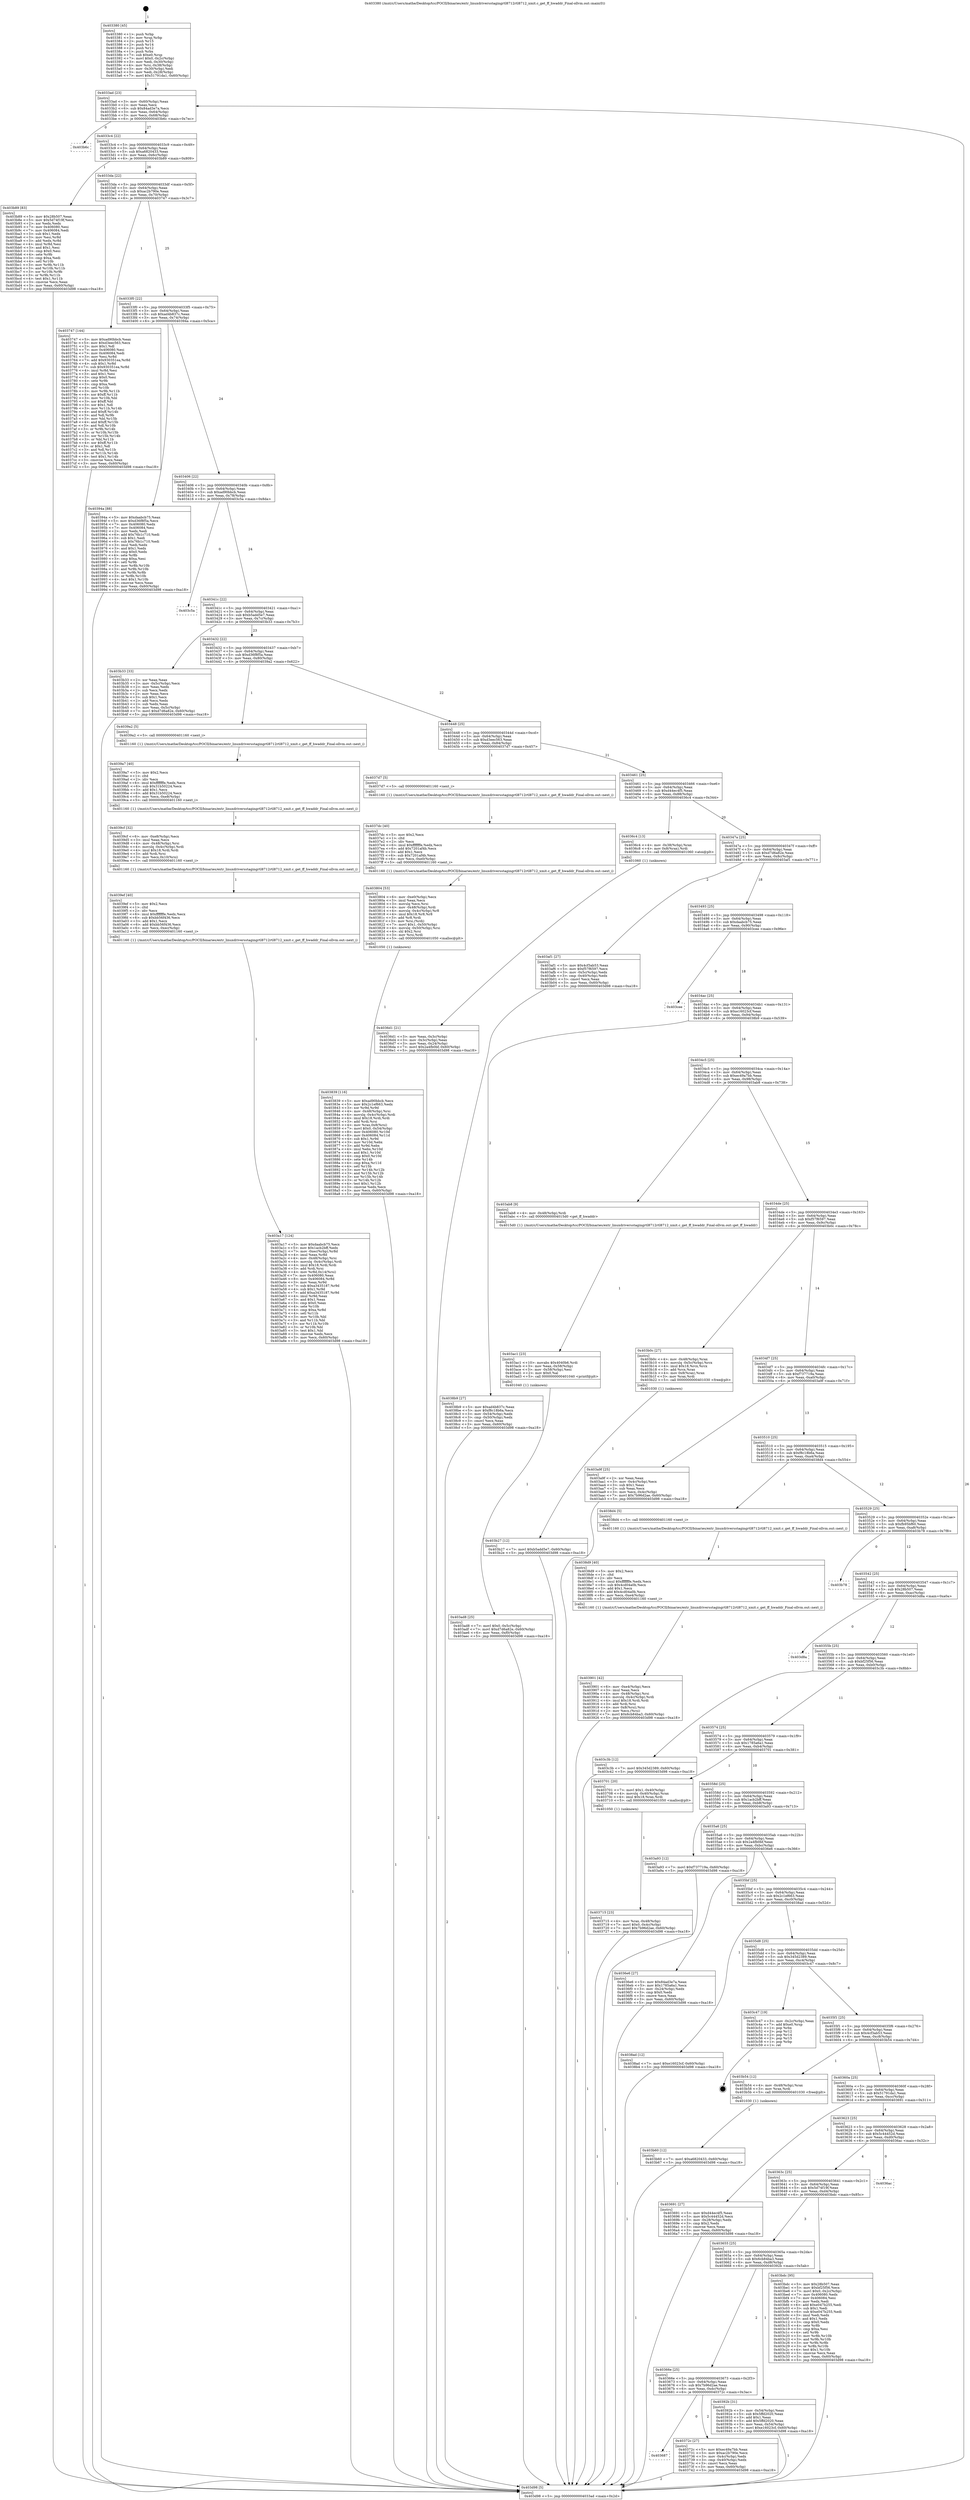 digraph "0x403380" {
  label = "0x403380 (/mnt/c/Users/mathe/Desktop/tcc/POCII/binaries/extr_linuxdriversstagingrtl8712rtl8712_xmit.c_get_ff_hwaddr_Final-ollvm.out::main(0))"
  labelloc = "t"
  node[shape=record]

  Entry [label="",width=0.3,height=0.3,shape=circle,fillcolor=black,style=filled]
  "0x4033ad" [label="{
     0x4033ad [23]\l
     | [instrs]\l
     &nbsp;&nbsp;0x4033ad \<+3\>: mov -0x60(%rbp),%eax\l
     &nbsp;&nbsp;0x4033b0 \<+2\>: mov %eax,%ecx\l
     &nbsp;&nbsp;0x4033b2 \<+6\>: sub $0x84ad3e7a,%ecx\l
     &nbsp;&nbsp;0x4033b8 \<+3\>: mov %eax,-0x64(%rbp)\l
     &nbsp;&nbsp;0x4033bb \<+3\>: mov %ecx,-0x68(%rbp)\l
     &nbsp;&nbsp;0x4033be \<+6\>: je 0000000000403b6c \<main+0x7ec\>\l
  }"]
  "0x403b6c" [label="{
     0x403b6c\l
  }", style=dashed]
  "0x4033c4" [label="{
     0x4033c4 [22]\l
     | [instrs]\l
     &nbsp;&nbsp;0x4033c4 \<+5\>: jmp 00000000004033c9 \<main+0x49\>\l
     &nbsp;&nbsp;0x4033c9 \<+3\>: mov -0x64(%rbp),%eax\l
     &nbsp;&nbsp;0x4033cc \<+5\>: sub $0xa6820433,%eax\l
     &nbsp;&nbsp;0x4033d1 \<+3\>: mov %eax,-0x6c(%rbp)\l
     &nbsp;&nbsp;0x4033d4 \<+6\>: je 0000000000403b89 \<main+0x809\>\l
  }"]
  Exit [label="",width=0.3,height=0.3,shape=circle,fillcolor=black,style=filled,peripheries=2]
  "0x403b89" [label="{
     0x403b89 [83]\l
     | [instrs]\l
     &nbsp;&nbsp;0x403b89 \<+5\>: mov $0x28b507,%eax\l
     &nbsp;&nbsp;0x403b8e \<+5\>: mov $0x5d74f19f,%ecx\l
     &nbsp;&nbsp;0x403b93 \<+2\>: xor %edx,%edx\l
     &nbsp;&nbsp;0x403b95 \<+7\>: mov 0x406080,%esi\l
     &nbsp;&nbsp;0x403b9c \<+7\>: mov 0x406084,%edi\l
     &nbsp;&nbsp;0x403ba3 \<+3\>: sub $0x1,%edx\l
     &nbsp;&nbsp;0x403ba6 \<+3\>: mov %esi,%r8d\l
     &nbsp;&nbsp;0x403ba9 \<+3\>: add %edx,%r8d\l
     &nbsp;&nbsp;0x403bac \<+4\>: imul %r8d,%esi\l
     &nbsp;&nbsp;0x403bb0 \<+3\>: and $0x1,%esi\l
     &nbsp;&nbsp;0x403bb3 \<+3\>: cmp $0x0,%esi\l
     &nbsp;&nbsp;0x403bb6 \<+4\>: sete %r9b\l
     &nbsp;&nbsp;0x403bba \<+3\>: cmp $0xa,%edi\l
     &nbsp;&nbsp;0x403bbd \<+4\>: setl %r10b\l
     &nbsp;&nbsp;0x403bc1 \<+3\>: mov %r9b,%r11b\l
     &nbsp;&nbsp;0x403bc4 \<+3\>: and %r10b,%r11b\l
     &nbsp;&nbsp;0x403bc7 \<+3\>: xor %r10b,%r9b\l
     &nbsp;&nbsp;0x403bca \<+3\>: or %r9b,%r11b\l
     &nbsp;&nbsp;0x403bcd \<+4\>: test $0x1,%r11b\l
     &nbsp;&nbsp;0x403bd1 \<+3\>: cmovne %ecx,%eax\l
     &nbsp;&nbsp;0x403bd4 \<+3\>: mov %eax,-0x60(%rbp)\l
     &nbsp;&nbsp;0x403bd7 \<+5\>: jmp 0000000000403d98 \<main+0xa18\>\l
  }"]
  "0x4033da" [label="{
     0x4033da [22]\l
     | [instrs]\l
     &nbsp;&nbsp;0x4033da \<+5\>: jmp 00000000004033df \<main+0x5f\>\l
     &nbsp;&nbsp;0x4033df \<+3\>: mov -0x64(%rbp),%eax\l
     &nbsp;&nbsp;0x4033e2 \<+5\>: sub $0xac2b790e,%eax\l
     &nbsp;&nbsp;0x4033e7 \<+3\>: mov %eax,-0x70(%rbp)\l
     &nbsp;&nbsp;0x4033ea \<+6\>: je 0000000000403747 \<main+0x3c7\>\l
  }"]
  "0x403b60" [label="{
     0x403b60 [12]\l
     | [instrs]\l
     &nbsp;&nbsp;0x403b60 \<+7\>: movl $0xa6820433,-0x60(%rbp)\l
     &nbsp;&nbsp;0x403b67 \<+5\>: jmp 0000000000403d98 \<main+0xa18\>\l
  }"]
  "0x403747" [label="{
     0x403747 [144]\l
     | [instrs]\l
     &nbsp;&nbsp;0x403747 \<+5\>: mov $0xad90bbcb,%eax\l
     &nbsp;&nbsp;0x40374c \<+5\>: mov $0xd3eec563,%ecx\l
     &nbsp;&nbsp;0x403751 \<+2\>: mov $0x1,%dl\l
     &nbsp;&nbsp;0x403753 \<+7\>: mov 0x406080,%esi\l
     &nbsp;&nbsp;0x40375a \<+7\>: mov 0x406084,%edi\l
     &nbsp;&nbsp;0x403761 \<+3\>: mov %esi,%r8d\l
     &nbsp;&nbsp;0x403764 \<+7\>: add $0x930351ea,%r8d\l
     &nbsp;&nbsp;0x40376b \<+4\>: sub $0x1,%r8d\l
     &nbsp;&nbsp;0x40376f \<+7\>: sub $0x930351ea,%r8d\l
     &nbsp;&nbsp;0x403776 \<+4\>: imul %r8d,%esi\l
     &nbsp;&nbsp;0x40377a \<+3\>: and $0x1,%esi\l
     &nbsp;&nbsp;0x40377d \<+3\>: cmp $0x0,%esi\l
     &nbsp;&nbsp;0x403780 \<+4\>: sete %r9b\l
     &nbsp;&nbsp;0x403784 \<+3\>: cmp $0xa,%edi\l
     &nbsp;&nbsp;0x403787 \<+4\>: setl %r10b\l
     &nbsp;&nbsp;0x40378b \<+3\>: mov %r9b,%r11b\l
     &nbsp;&nbsp;0x40378e \<+4\>: xor $0xff,%r11b\l
     &nbsp;&nbsp;0x403792 \<+3\>: mov %r10b,%bl\l
     &nbsp;&nbsp;0x403795 \<+3\>: xor $0xff,%bl\l
     &nbsp;&nbsp;0x403798 \<+3\>: xor $0x1,%dl\l
     &nbsp;&nbsp;0x40379b \<+3\>: mov %r11b,%r14b\l
     &nbsp;&nbsp;0x40379e \<+4\>: and $0xff,%r14b\l
     &nbsp;&nbsp;0x4037a2 \<+3\>: and %dl,%r9b\l
     &nbsp;&nbsp;0x4037a5 \<+3\>: mov %bl,%r15b\l
     &nbsp;&nbsp;0x4037a8 \<+4\>: and $0xff,%r15b\l
     &nbsp;&nbsp;0x4037ac \<+3\>: and %dl,%r10b\l
     &nbsp;&nbsp;0x4037af \<+3\>: or %r9b,%r14b\l
     &nbsp;&nbsp;0x4037b2 \<+3\>: or %r10b,%r15b\l
     &nbsp;&nbsp;0x4037b5 \<+3\>: xor %r15b,%r14b\l
     &nbsp;&nbsp;0x4037b8 \<+3\>: or %bl,%r11b\l
     &nbsp;&nbsp;0x4037bb \<+4\>: xor $0xff,%r11b\l
     &nbsp;&nbsp;0x4037bf \<+3\>: or $0x1,%dl\l
     &nbsp;&nbsp;0x4037c2 \<+3\>: and %dl,%r11b\l
     &nbsp;&nbsp;0x4037c5 \<+3\>: or %r11b,%r14b\l
     &nbsp;&nbsp;0x4037c8 \<+4\>: test $0x1,%r14b\l
     &nbsp;&nbsp;0x4037cc \<+3\>: cmovne %ecx,%eax\l
     &nbsp;&nbsp;0x4037cf \<+3\>: mov %eax,-0x60(%rbp)\l
     &nbsp;&nbsp;0x4037d2 \<+5\>: jmp 0000000000403d98 \<main+0xa18\>\l
  }"]
  "0x4033f0" [label="{
     0x4033f0 [22]\l
     | [instrs]\l
     &nbsp;&nbsp;0x4033f0 \<+5\>: jmp 00000000004033f5 \<main+0x75\>\l
     &nbsp;&nbsp;0x4033f5 \<+3\>: mov -0x64(%rbp),%eax\l
     &nbsp;&nbsp;0x4033f8 \<+5\>: sub $0xad4b837c,%eax\l
     &nbsp;&nbsp;0x4033fd \<+3\>: mov %eax,-0x74(%rbp)\l
     &nbsp;&nbsp;0x403400 \<+6\>: je 000000000040394a \<main+0x5ca\>\l
  }"]
  "0x403b27" [label="{
     0x403b27 [12]\l
     | [instrs]\l
     &nbsp;&nbsp;0x403b27 \<+7\>: movl $0xb5add5e7,-0x60(%rbp)\l
     &nbsp;&nbsp;0x403b2e \<+5\>: jmp 0000000000403d98 \<main+0xa18\>\l
  }"]
  "0x40394a" [label="{
     0x40394a [88]\l
     | [instrs]\l
     &nbsp;&nbsp;0x40394a \<+5\>: mov $0xdaabcb75,%eax\l
     &nbsp;&nbsp;0x40394f \<+5\>: mov $0xd36f8f5a,%ecx\l
     &nbsp;&nbsp;0x403954 \<+7\>: mov 0x406080,%edx\l
     &nbsp;&nbsp;0x40395b \<+7\>: mov 0x406084,%esi\l
     &nbsp;&nbsp;0x403962 \<+2\>: mov %edx,%edi\l
     &nbsp;&nbsp;0x403964 \<+6\>: add $0x76b1c710,%edi\l
     &nbsp;&nbsp;0x40396a \<+3\>: sub $0x1,%edi\l
     &nbsp;&nbsp;0x40396d \<+6\>: sub $0x76b1c710,%edi\l
     &nbsp;&nbsp;0x403973 \<+3\>: imul %edi,%edx\l
     &nbsp;&nbsp;0x403976 \<+3\>: and $0x1,%edx\l
     &nbsp;&nbsp;0x403979 \<+3\>: cmp $0x0,%edx\l
     &nbsp;&nbsp;0x40397c \<+4\>: sete %r8b\l
     &nbsp;&nbsp;0x403980 \<+3\>: cmp $0xa,%esi\l
     &nbsp;&nbsp;0x403983 \<+4\>: setl %r9b\l
     &nbsp;&nbsp;0x403987 \<+3\>: mov %r8b,%r10b\l
     &nbsp;&nbsp;0x40398a \<+3\>: and %r9b,%r10b\l
     &nbsp;&nbsp;0x40398d \<+3\>: xor %r9b,%r8b\l
     &nbsp;&nbsp;0x403990 \<+3\>: or %r8b,%r10b\l
     &nbsp;&nbsp;0x403993 \<+4\>: test $0x1,%r10b\l
     &nbsp;&nbsp;0x403997 \<+3\>: cmovne %ecx,%eax\l
     &nbsp;&nbsp;0x40399a \<+3\>: mov %eax,-0x60(%rbp)\l
     &nbsp;&nbsp;0x40399d \<+5\>: jmp 0000000000403d98 \<main+0xa18\>\l
  }"]
  "0x403406" [label="{
     0x403406 [22]\l
     | [instrs]\l
     &nbsp;&nbsp;0x403406 \<+5\>: jmp 000000000040340b \<main+0x8b\>\l
     &nbsp;&nbsp;0x40340b \<+3\>: mov -0x64(%rbp),%eax\l
     &nbsp;&nbsp;0x40340e \<+5\>: sub $0xad90bbcb,%eax\l
     &nbsp;&nbsp;0x403413 \<+3\>: mov %eax,-0x78(%rbp)\l
     &nbsp;&nbsp;0x403416 \<+6\>: je 0000000000403c5a \<main+0x8da\>\l
  }"]
  "0x403ad8" [label="{
     0x403ad8 [25]\l
     | [instrs]\l
     &nbsp;&nbsp;0x403ad8 \<+7\>: movl $0x0,-0x5c(%rbp)\l
     &nbsp;&nbsp;0x403adf \<+7\>: movl $0xd7d6a82e,-0x60(%rbp)\l
     &nbsp;&nbsp;0x403ae6 \<+6\>: mov %eax,-0xf0(%rbp)\l
     &nbsp;&nbsp;0x403aec \<+5\>: jmp 0000000000403d98 \<main+0xa18\>\l
  }"]
  "0x403c5a" [label="{
     0x403c5a\l
  }", style=dashed]
  "0x40341c" [label="{
     0x40341c [22]\l
     | [instrs]\l
     &nbsp;&nbsp;0x40341c \<+5\>: jmp 0000000000403421 \<main+0xa1\>\l
     &nbsp;&nbsp;0x403421 \<+3\>: mov -0x64(%rbp),%eax\l
     &nbsp;&nbsp;0x403424 \<+5\>: sub $0xb5add5e7,%eax\l
     &nbsp;&nbsp;0x403429 \<+3\>: mov %eax,-0x7c(%rbp)\l
     &nbsp;&nbsp;0x40342c \<+6\>: je 0000000000403b33 \<main+0x7b3\>\l
  }"]
  "0x403ac1" [label="{
     0x403ac1 [23]\l
     | [instrs]\l
     &nbsp;&nbsp;0x403ac1 \<+10\>: movabs $0x4040b6,%rdi\l
     &nbsp;&nbsp;0x403acb \<+3\>: mov %eax,-0x58(%rbp)\l
     &nbsp;&nbsp;0x403ace \<+3\>: mov -0x58(%rbp),%esi\l
     &nbsp;&nbsp;0x403ad1 \<+2\>: mov $0x0,%al\l
     &nbsp;&nbsp;0x403ad3 \<+5\>: call 0000000000401040 \<printf@plt\>\l
     | [calls]\l
     &nbsp;&nbsp;0x401040 \{1\} (unknown)\l
  }"]
  "0x403b33" [label="{
     0x403b33 [33]\l
     | [instrs]\l
     &nbsp;&nbsp;0x403b33 \<+2\>: xor %eax,%eax\l
     &nbsp;&nbsp;0x403b35 \<+3\>: mov -0x5c(%rbp),%ecx\l
     &nbsp;&nbsp;0x403b38 \<+2\>: mov %eax,%edx\l
     &nbsp;&nbsp;0x403b3a \<+2\>: sub %ecx,%edx\l
     &nbsp;&nbsp;0x403b3c \<+2\>: mov %eax,%ecx\l
     &nbsp;&nbsp;0x403b3e \<+3\>: sub $0x1,%ecx\l
     &nbsp;&nbsp;0x403b41 \<+2\>: add %ecx,%edx\l
     &nbsp;&nbsp;0x403b43 \<+2\>: sub %edx,%eax\l
     &nbsp;&nbsp;0x403b45 \<+3\>: mov %eax,-0x5c(%rbp)\l
     &nbsp;&nbsp;0x403b48 \<+7\>: movl $0xd7d6a82e,-0x60(%rbp)\l
     &nbsp;&nbsp;0x403b4f \<+5\>: jmp 0000000000403d98 \<main+0xa18\>\l
  }"]
  "0x403432" [label="{
     0x403432 [22]\l
     | [instrs]\l
     &nbsp;&nbsp;0x403432 \<+5\>: jmp 0000000000403437 \<main+0xb7\>\l
     &nbsp;&nbsp;0x403437 \<+3\>: mov -0x64(%rbp),%eax\l
     &nbsp;&nbsp;0x40343a \<+5\>: sub $0xd36f8f5a,%eax\l
     &nbsp;&nbsp;0x40343f \<+3\>: mov %eax,-0x80(%rbp)\l
     &nbsp;&nbsp;0x403442 \<+6\>: je 00000000004039a2 \<main+0x622\>\l
  }"]
  "0x403a17" [label="{
     0x403a17 [124]\l
     | [instrs]\l
     &nbsp;&nbsp;0x403a17 \<+5\>: mov $0xdaabcb75,%ecx\l
     &nbsp;&nbsp;0x403a1c \<+5\>: mov $0x1acb2bff,%edx\l
     &nbsp;&nbsp;0x403a21 \<+7\>: mov -0xec(%rbp),%r8d\l
     &nbsp;&nbsp;0x403a28 \<+4\>: imul %eax,%r8d\l
     &nbsp;&nbsp;0x403a2c \<+4\>: mov -0x48(%rbp),%rsi\l
     &nbsp;&nbsp;0x403a30 \<+4\>: movslq -0x4c(%rbp),%rdi\l
     &nbsp;&nbsp;0x403a34 \<+4\>: imul $0x18,%rdi,%rdi\l
     &nbsp;&nbsp;0x403a38 \<+3\>: add %rdi,%rsi\l
     &nbsp;&nbsp;0x403a3b \<+4\>: mov %r8d,0x14(%rsi)\l
     &nbsp;&nbsp;0x403a3f \<+7\>: mov 0x406080,%eax\l
     &nbsp;&nbsp;0x403a46 \<+8\>: mov 0x406084,%r8d\l
     &nbsp;&nbsp;0x403a4e \<+3\>: mov %eax,%r9d\l
     &nbsp;&nbsp;0x403a51 \<+7\>: sub $0xa3435187,%r9d\l
     &nbsp;&nbsp;0x403a58 \<+4\>: sub $0x1,%r9d\l
     &nbsp;&nbsp;0x403a5c \<+7\>: add $0xa3435187,%r9d\l
     &nbsp;&nbsp;0x403a63 \<+4\>: imul %r9d,%eax\l
     &nbsp;&nbsp;0x403a67 \<+3\>: and $0x1,%eax\l
     &nbsp;&nbsp;0x403a6a \<+3\>: cmp $0x0,%eax\l
     &nbsp;&nbsp;0x403a6d \<+4\>: sete %r10b\l
     &nbsp;&nbsp;0x403a71 \<+4\>: cmp $0xa,%r8d\l
     &nbsp;&nbsp;0x403a75 \<+4\>: setl %r11b\l
     &nbsp;&nbsp;0x403a79 \<+3\>: mov %r10b,%bl\l
     &nbsp;&nbsp;0x403a7c \<+3\>: and %r11b,%bl\l
     &nbsp;&nbsp;0x403a7f \<+3\>: xor %r11b,%r10b\l
     &nbsp;&nbsp;0x403a82 \<+3\>: or %r10b,%bl\l
     &nbsp;&nbsp;0x403a85 \<+3\>: test $0x1,%bl\l
     &nbsp;&nbsp;0x403a88 \<+3\>: cmovne %edx,%ecx\l
     &nbsp;&nbsp;0x403a8b \<+3\>: mov %ecx,-0x60(%rbp)\l
     &nbsp;&nbsp;0x403a8e \<+5\>: jmp 0000000000403d98 \<main+0xa18\>\l
  }"]
  "0x4039a2" [label="{
     0x4039a2 [5]\l
     | [instrs]\l
     &nbsp;&nbsp;0x4039a2 \<+5\>: call 0000000000401160 \<next_i\>\l
     | [calls]\l
     &nbsp;&nbsp;0x401160 \{1\} (/mnt/c/Users/mathe/Desktop/tcc/POCII/binaries/extr_linuxdriversstagingrtl8712rtl8712_xmit.c_get_ff_hwaddr_Final-ollvm.out::next_i)\l
  }"]
  "0x403448" [label="{
     0x403448 [25]\l
     | [instrs]\l
     &nbsp;&nbsp;0x403448 \<+5\>: jmp 000000000040344d \<main+0xcd\>\l
     &nbsp;&nbsp;0x40344d \<+3\>: mov -0x64(%rbp),%eax\l
     &nbsp;&nbsp;0x403450 \<+5\>: sub $0xd3eec563,%eax\l
     &nbsp;&nbsp;0x403455 \<+6\>: mov %eax,-0x84(%rbp)\l
     &nbsp;&nbsp;0x40345b \<+6\>: je 00000000004037d7 \<main+0x457\>\l
  }"]
  "0x4039ef" [label="{
     0x4039ef [40]\l
     | [instrs]\l
     &nbsp;&nbsp;0x4039ef \<+5\>: mov $0x2,%ecx\l
     &nbsp;&nbsp;0x4039f4 \<+1\>: cltd\l
     &nbsp;&nbsp;0x4039f5 \<+2\>: idiv %ecx\l
     &nbsp;&nbsp;0x4039f7 \<+6\>: imul $0xfffffffe,%edx,%ecx\l
     &nbsp;&nbsp;0x4039fd \<+6\>: sub $0xbb56f436,%ecx\l
     &nbsp;&nbsp;0x403a03 \<+3\>: add $0x1,%ecx\l
     &nbsp;&nbsp;0x403a06 \<+6\>: add $0xbb56f436,%ecx\l
     &nbsp;&nbsp;0x403a0c \<+6\>: mov %ecx,-0xec(%rbp)\l
     &nbsp;&nbsp;0x403a12 \<+5\>: call 0000000000401160 \<next_i\>\l
     | [calls]\l
     &nbsp;&nbsp;0x401160 \{1\} (/mnt/c/Users/mathe/Desktop/tcc/POCII/binaries/extr_linuxdriversstagingrtl8712rtl8712_xmit.c_get_ff_hwaddr_Final-ollvm.out::next_i)\l
  }"]
  "0x4037d7" [label="{
     0x4037d7 [5]\l
     | [instrs]\l
     &nbsp;&nbsp;0x4037d7 \<+5\>: call 0000000000401160 \<next_i\>\l
     | [calls]\l
     &nbsp;&nbsp;0x401160 \{1\} (/mnt/c/Users/mathe/Desktop/tcc/POCII/binaries/extr_linuxdriversstagingrtl8712rtl8712_xmit.c_get_ff_hwaddr_Final-ollvm.out::next_i)\l
  }"]
  "0x403461" [label="{
     0x403461 [25]\l
     | [instrs]\l
     &nbsp;&nbsp;0x403461 \<+5\>: jmp 0000000000403466 \<main+0xe6\>\l
     &nbsp;&nbsp;0x403466 \<+3\>: mov -0x64(%rbp),%eax\l
     &nbsp;&nbsp;0x403469 \<+5\>: sub $0xd44ec4f5,%eax\l
     &nbsp;&nbsp;0x40346e \<+6\>: mov %eax,-0x88(%rbp)\l
     &nbsp;&nbsp;0x403474 \<+6\>: je 00000000004036c4 \<main+0x344\>\l
  }"]
  "0x4039cf" [label="{
     0x4039cf [32]\l
     | [instrs]\l
     &nbsp;&nbsp;0x4039cf \<+6\>: mov -0xe8(%rbp),%ecx\l
     &nbsp;&nbsp;0x4039d5 \<+3\>: imul %eax,%ecx\l
     &nbsp;&nbsp;0x4039d8 \<+4\>: mov -0x48(%rbp),%rsi\l
     &nbsp;&nbsp;0x4039dc \<+4\>: movslq -0x4c(%rbp),%rdi\l
     &nbsp;&nbsp;0x4039e0 \<+4\>: imul $0x18,%rdi,%rdi\l
     &nbsp;&nbsp;0x4039e4 \<+3\>: add %rdi,%rsi\l
     &nbsp;&nbsp;0x4039e7 \<+3\>: mov %ecx,0x10(%rsi)\l
     &nbsp;&nbsp;0x4039ea \<+5\>: call 0000000000401160 \<next_i\>\l
     | [calls]\l
     &nbsp;&nbsp;0x401160 \{1\} (/mnt/c/Users/mathe/Desktop/tcc/POCII/binaries/extr_linuxdriversstagingrtl8712rtl8712_xmit.c_get_ff_hwaddr_Final-ollvm.out::next_i)\l
  }"]
  "0x4036c4" [label="{
     0x4036c4 [13]\l
     | [instrs]\l
     &nbsp;&nbsp;0x4036c4 \<+4\>: mov -0x38(%rbp),%rax\l
     &nbsp;&nbsp;0x4036c8 \<+4\>: mov 0x8(%rax),%rdi\l
     &nbsp;&nbsp;0x4036cc \<+5\>: call 0000000000401060 \<atoi@plt\>\l
     | [calls]\l
     &nbsp;&nbsp;0x401060 \{1\} (unknown)\l
  }"]
  "0x40347a" [label="{
     0x40347a [25]\l
     | [instrs]\l
     &nbsp;&nbsp;0x40347a \<+5\>: jmp 000000000040347f \<main+0xff\>\l
     &nbsp;&nbsp;0x40347f \<+3\>: mov -0x64(%rbp),%eax\l
     &nbsp;&nbsp;0x403482 \<+5\>: sub $0xd7d6a82e,%eax\l
     &nbsp;&nbsp;0x403487 \<+6\>: mov %eax,-0x8c(%rbp)\l
     &nbsp;&nbsp;0x40348d \<+6\>: je 0000000000403af1 \<main+0x771\>\l
  }"]
  "0x4039a7" [label="{
     0x4039a7 [40]\l
     | [instrs]\l
     &nbsp;&nbsp;0x4039a7 \<+5\>: mov $0x2,%ecx\l
     &nbsp;&nbsp;0x4039ac \<+1\>: cltd\l
     &nbsp;&nbsp;0x4039ad \<+2\>: idiv %ecx\l
     &nbsp;&nbsp;0x4039af \<+6\>: imul $0xfffffffe,%edx,%ecx\l
     &nbsp;&nbsp;0x4039b5 \<+6\>: sub $0x31b50224,%ecx\l
     &nbsp;&nbsp;0x4039bb \<+3\>: add $0x1,%ecx\l
     &nbsp;&nbsp;0x4039be \<+6\>: add $0x31b50224,%ecx\l
     &nbsp;&nbsp;0x4039c4 \<+6\>: mov %ecx,-0xe8(%rbp)\l
     &nbsp;&nbsp;0x4039ca \<+5\>: call 0000000000401160 \<next_i\>\l
     | [calls]\l
     &nbsp;&nbsp;0x401160 \{1\} (/mnt/c/Users/mathe/Desktop/tcc/POCII/binaries/extr_linuxdriversstagingrtl8712rtl8712_xmit.c_get_ff_hwaddr_Final-ollvm.out::next_i)\l
  }"]
  "0x403af1" [label="{
     0x403af1 [27]\l
     | [instrs]\l
     &nbsp;&nbsp;0x403af1 \<+5\>: mov $0x4cf3ab53,%eax\l
     &nbsp;&nbsp;0x403af6 \<+5\>: mov $0xf57f6597,%ecx\l
     &nbsp;&nbsp;0x403afb \<+3\>: mov -0x5c(%rbp),%edx\l
     &nbsp;&nbsp;0x403afe \<+3\>: cmp -0x40(%rbp),%edx\l
     &nbsp;&nbsp;0x403b01 \<+3\>: cmovl %ecx,%eax\l
     &nbsp;&nbsp;0x403b04 \<+3\>: mov %eax,-0x60(%rbp)\l
     &nbsp;&nbsp;0x403b07 \<+5\>: jmp 0000000000403d98 \<main+0xa18\>\l
  }"]
  "0x403493" [label="{
     0x403493 [25]\l
     | [instrs]\l
     &nbsp;&nbsp;0x403493 \<+5\>: jmp 0000000000403498 \<main+0x118\>\l
     &nbsp;&nbsp;0x403498 \<+3\>: mov -0x64(%rbp),%eax\l
     &nbsp;&nbsp;0x40349b \<+5\>: sub $0xdaabcb75,%eax\l
     &nbsp;&nbsp;0x4034a0 \<+6\>: mov %eax,-0x90(%rbp)\l
     &nbsp;&nbsp;0x4034a6 \<+6\>: je 0000000000403cee \<main+0x96e\>\l
  }"]
  "0x403901" [label="{
     0x403901 [42]\l
     | [instrs]\l
     &nbsp;&nbsp;0x403901 \<+6\>: mov -0xe4(%rbp),%ecx\l
     &nbsp;&nbsp;0x403907 \<+3\>: imul %eax,%ecx\l
     &nbsp;&nbsp;0x40390a \<+4\>: mov -0x48(%rbp),%rsi\l
     &nbsp;&nbsp;0x40390e \<+4\>: movslq -0x4c(%rbp),%rdi\l
     &nbsp;&nbsp;0x403912 \<+4\>: imul $0x18,%rdi,%rdi\l
     &nbsp;&nbsp;0x403916 \<+3\>: add %rdi,%rsi\l
     &nbsp;&nbsp;0x403919 \<+4\>: mov 0x8(%rsi),%rsi\l
     &nbsp;&nbsp;0x40391d \<+2\>: mov %ecx,(%rsi)\l
     &nbsp;&nbsp;0x40391f \<+7\>: movl $0x6cb84ba3,-0x60(%rbp)\l
     &nbsp;&nbsp;0x403926 \<+5\>: jmp 0000000000403d98 \<main+0xa18\>\l
  }"]
  "0x403cee" [label="{
     0x403cee\l
  }", style=dashed]
  "0x4034ac" [label="{
     0x4034ac [25]\l
     | [instrs]\l
     &nbsp;&nbsp;0x4034ac \<+5\>: jmp 00000000004034b1 \<main+0x131\>\l
     &nbsp;&nbsp;0x4034b1 \<+3\>: mov -0x64(%rbp),%eax\l
     &nbsp;&nbsp;0x4034b4 \<+5\>: sub $0xe16023cf,%eax\l
     &nbsp;&nbsp;0x4034b9 \<+6\>: mov %eax,-0x94(%rbp)\l
     &nbsp;&nbsp;0x4034bf \<+6\>: je 00000000004038b9 \<main+0x539\>\l
  }"]
  "0x4038d9" [label="{
     0x4038d9 [40]\l
     | [instrs]\l
     &nbsp;&nbsp;0x4038d9 \<+5\>: mov $0x2,%ecx\l
     &nbsp;&nbsp;0x4038de \<+1\>: cltd\l
     &nbsp;&nbsp;0x4038df \<+2\>: idiv %ecx\l
     &nbsp;&nbsp;0x4038e1 \<+6\>: imul $0xfffffffe,%edx,%ecx\l
     &nbsp;&nbsp;0x4038e7 \<+6\>: sub $0x4cd04a0b,%ecx\l
     &nbsp;&nbsp;0x4038ed \<+3\>: add $0x1,%ecx\l
     &nbsp;&nbsp;0x4038f0 \<+6\>: add $0x4cd04a0b,%ecx\l
     &nbsp;&nbsp;0x4038f6 \<+6\>: mov %ecx,-0xe4(%rbp)\l
     &nbsp;&nbsp;0x4038fc \<+5\>: call 0000000000401160 \<next_i\>\l
     | [calls]\l
     &nbsp;&nbsp;0x401160 \{1\} (/mnt/c/Users/mathe/Desktop/tcc/POCII/binaries/extr_linuxdriversstagingrtl8712rtl8712_xmit.c_get_ff_hwaddr_Final-ollvm.out::next_i)\l
  }"]
  "0x4038b9" [label="{
     0x4038b9 [27]\l
     | [instrs]\l
     &nbsp;&nbsp;0x4038b9 \<+5\>: mov $0xad4b837c,%eax\l
     &nbsp;&nbsp;0x4038be \<+5\>: mov $0xf8c18b6a,%ecx\l
     &nbsp;&nbsp;0x4038c3 \<+3\>: mov -0x54(%rbp),%edx\l
     &nbsp;&nbsp;0x4038c6 \<+3\>: cmp -0x50(%rbp),%edx\l
     &nbsp;&nbsp;0x4038c9 \<+3\>: cmovl %ecx,%eax\l
     &nbsp;&nbsp;0x4038cc \<+3\>: mov %eax,-0x60(%rbp)\l
     &nbsp;&nbsp;0x4038cf \<+5\>: jmp 0000000000403d98 \<main+0xa18\>\l
  }"]
  "0x4034c5" [label="{
     0x4034c5 [25]\l
     | [instrs]\l
     &nbsp;&nbsp;0x4034c5 \<+5\>: jmp 00000000004034ca \<main+0x14a\>\l
     &nbsp;&nbsp;0x4034ca \<+3\>: mov -0x64(%rbp),%eax\l
     &nbsp;&nbsp;0x4034cd \<+5\>: sub $0xec49a7bb,%eax\l
     &nbsp;&nbsp;0x4034d2 \<+6\>: mov %eax,-0x98(%rbp)\l
     &nbsp;&nbsp;0x4034d8 \<+6\>: je 0000000000403ab8 \<main+0x738\>\l
  }"]
  "0x403839" [label="{
     0x403839 [116]\l
     | [instrs]\l
     &nbsp;&nbsp;0x403839 \<+5\>: mov $0xad90bbcb,%ecx\l
     &nbsp;&nbsp;0x40383e \<+5\>: mov $0x2c1ef663,%edx\l
     &nbsp;&nbsp;0x403843 \<+3\>: xor %r9d,%r9d\l
     &nbsp;&nbsp;0x403846 \<+4\>: mov -0x48(%rbp),%rsi\l
     &nbsp;&nbsp;0x40384a \<+4\>: movslq -0x4c(%rbp),%rdi\l
     &nbsp;&nbsp;0x40384e \<+4\>: imul $0x18,%rdi,%rdi\l
     &nbsp;&nbsp;0x403852 \<+3\>: add %rdi,%rsi\l
     &nbsp;&nbsp;0x403855 \<+4\>: mov %rax,0x8(%rsi)\l
     &nbsp;&nbsp;0x403859 \<+7\>: movl $0x0,-0x54(%rbp)\l
     &nbsp;&nbsp;0x403860 \<+8\>: mov 0x406080,%r10d\l
     &nbsp;&nbsp;0x403868 \<+8\>: mov 0x406084,%r11d\l
     &nbsp;&nbsp;0x403870 \<+4\>: sub $0x1,%r9d\l
     &nbsp;&nbsp;0x403874 \<+3\>: mov %r10d,%ebx\l
     &nbsp;&nbsp;0x403877 \<+3\>: add %r9d,%ebx\l
     &nbsp;&nbsp;0x40387a \<+4\>: imul %ebx,%r10d\l
     &nbsp;&nbsp;0x40387e \<+4\>: and $0x1,%r10d\l
     &nbsp;&nbsp;0x403882 \<+4\>: cmp $0x0,%r10d\l
     &nbsp;&nbsp;0x403886 \<+4\>: sete %r14b\l
     &nbsp;&nbsp;0x40388a \<+4\>: cmp $0xa,%r11d\l
     &nbsp;&nbsp;0x40388e \<+4\>: setl %r15b\l
     &nbsp;&nbsp;0x403892 \<+3\>: mov %r14b,%r12b\l
     &nbsp;&nbsp;0x403895 \<+3\>: and %r15b,%r12b\l
     &nbsp;&nbsp;0x403898 \<+3\>: xor %r15b,%r14b\l
     &nbsp;&nbsp;0x40389b \<+3\>: or %r14b,%r12b\l
     &nbsp;&nbsp;0x40389e \<+4\>: test $0x1,%r12b\l
     &nbsp;&nbsp;0x4038a2 \<+3\>: cmovne %edx,%ecx\l
     &nbsp;&nbsp;0x4038a5 \<+3\>: mov %ecx,-0x60(%rbp)\l
     &nbsp;&nbsp;0x4038a8 \<+5\>: jmp 0000000000403d98 \<main+0xa18\>\l
  }"]
  "0x403ab8" [label="{
     0x403ab8 [9]\l
     | [instrs]\l
     &nbsp;&nbsp;0x403ab8 \<+4\>: mov -0x48(%rbp),%rdi\l
     &nbsp;&nbsp;0x403abc \<+5\>: call 00000000004015d0 \<get_ff_hwaddr\>\l
     | [calls]\l
     &nbsp;&nbsp;0x4015d0 \{1\} (/mnt/c/Users/mathe/Desktop/tcc/POCII/binaries/extr_linuxdriversstagingrtl8712rtl8712_xmit.c_get_ff_hwaddr_Final-ollvm.out::get_ff_hwaddr)\l
  }"]
  "0x4034de" [label="{
     0x4034de [25]\l
     | [instrs]\l
     &nbsp;&nbsp;0x4034de \<+5\>: jmp 00000000004034e3 \<main+0x163\>\l
     &nbsp;&nbsp;0x4034e3 \<+3\>: mov -0x64(%rbp),%eax\l
     &nbsp;&nbsp;0x4034e6 \<+5\>: sub $0xf57f6597,%eax\l
     &nbsp;&nbsp;0x4034eb \<+6\>: mov %eax,-0x9c(%rbp)\l
     &nbsp;&nbsp;0x4034f1 \<+6\>: je 0000000000403b0c \<main+0x78c\>\l
  }"]
  "0x403804" [label="{
     0x403804 [53]\l
     | [instrs]\l
     &nbsp;&nbsp;0x403804 \<+6\>: mov -0xe0(%rbp),%ecx\l
     &nbsp;&nbsp;0x40380a \<+3\>: imul %eax,%ecx\l
     &nbsp;&nbsp;0x40380d \<+3\>: movslq %ecx,%rsi\l
     &nbsp;&nbsp;0x403810 \<+4\>: mov -0x48(%rbp),%rdi\l
     &nbsp;&nbsp;0x403814 \<+4\>: movslq -0x4c(%rbp),%r8\l
     &nbsp;&nbsp;0x403818 \<+4\>: imul $0x18,%r8,%r8\l
     &nbsp;&nbsp;0x40381c \<+3\>: add %r8,%rdi\l
     &nbsp;&nbsp;0x40381f \<+3\>: mov %rsi,(%rdi)\l
     &nbsp;&nbsp;0x403822 \<+7\>: movl $0x1,-0x50(%rbp)\l
     &nbsp;&nbsp;0x403829 \<+4\>: movslq -0x50(%rbp),%rsi\l
     &nbsp;&nbsp;0x40382d \<+4\>: shl $0x2,%rsi\l
     &nbsp;&nbsp;0x403831 \<+3\>: mov %rsi,%rdi\l
     &nbsp;&nbsp;0x403834 \<+5\>: call 0000000000401050 \<malloc@plt\>\l
     | [calls]\l
     &nbsp;&nbsp;0x401050 \{1\} (unknown)\l
  }"]
  "0x403b0c" [label="{
     0x403b0c [27]\l
     | [instrs]\l
     &nbsp;&nbsp;0x403b0c \<+4\>: mov -0x48(%rbp),%rax\l
     &nbsp;&nbsp;0x403b10 \<+4\>: movslq -0x5c(%rbp),%rcx\l
     &nbsp;&nbsp;0x403b14 \<+4\>: imul $0x18,%rcx,%rcx\l
     &nbsp;&nbsp;0x403b18 \<+3\>: add %rcx,%rax\l
     &nbsp;&nbsp;0x403b1b \<+4\>: mov 0x8(%rax),%rax\l
     &nbsp;&nbsp;0x403b1f \<+3\>: mov %rax,%rdi\l
     &nbsp;&nbsp;0x403b22 \<+5\>: call 0000000000401030 \<free@plt\>\l
     | [calls]\l
     &nbsp;&nbsp;0x401030 \{1\} (unknown)\l
  }"]
  "0x4034f7" [label="{
     0x4034f7 [25]\l
     | [instrs]\l
     &nbsp;&nbsp;0x4034f7 \<+5\>: jmp 00000000004034fc \<main+0x17c\>\l
     &nbsp;&nbsp;0x4034fc \<+3\>: mov -0x64(%rbp),%eax\l
     &nbsp;&nbsp;0x4034ff \<+5\>: sub $0xf737719a,%eax\l
     &nbsp;&nbsp;0x403504 \<+6\>: mov %eax,-0xa0(%rbp)\l
     &nbsp;&nbsp;0x40350a \<+6\>: je 0000000000403a9f \<main+0x71f\>\l
  }"]
  "0x4037dc" [label="{
     0x4037dc [40]\l
     | [instrs]\l
     &nbsp;&nbsp;0x4037dc \<+5\>: mov $0x2,%ecx\l
     &nbsp;&nbsp;0x4037e1 \<+1\>: cltd\l
     &nbsp;&nbsp;0x4037e2 \<+2\>: idiv %ecx\l
     &nbsp;&nbsp;0x4037e4 \<+6\>: imul $0xfffffffe,%edx,%ecx\l
     &nbsp;&nbsp;0x4037ea \<+6\>: add $0x7201af4b,%ecx\l
     &nbsp;&nbsp;0x4037f0 \<+3\>: add $0x1,%ecx\l
     &nbsp;&nbsp;0x4037f3 \<+6\>: sub $0x7201af4b,%ecx\l
     &nbsp;&nbsp;0x4037f9 \<+6\>: mov %ecx,-0xe0(%rbp)\l
     &nbsp;&nbsp;0x4037ff \<+5\>: call 0000000000401160 \<next_i\>\l
     | [calls]\l
     &nbsp;&nbsp;0x401160 \{1\} (/mnt/c/Users/mathe/Desktop/tcc/POCII/binaries/extr_linuxdriversstagingrtl8712rtl8712_xmit.c_get_ff_hwaddr_Final-ollvm.out::next_i)\l
  }"]
  "0x403a9f" [label="{
     0x403a9f [25]\l
     | [instrs]\l
     &nbsp;&nbsp;0x403a9f \<+2\>: xor %eax,%eax\l
     &nbsp;&nbsp;0x403aa1 \<+3\>: mov -0x4c(%rbp),%ecx\l
     &nbsp;&nbsp;0x403aa4 \<+3\>: sub $0x1,%eax\l
     &nbsp;&nbsp;0x403aa7 \<+2\>: sub %eax,%ecx\l
     &nbsp;&nbsp;0x403aa9 \<+3\>: mov %ecx,-0x4c(%rbp)\l
     &nbsp;&nbsp;0x403aac \<+7\>: movl $0x7b96d2ae,-0x60(%rbp)\l
     &nbsp;&nbsp;0x403ab3 \<+5\>: jmp 0000000000403d98 \<main+0xa18\>\l
  }"]
  "0x403510" [label="{
     0x403510 [25]\l
     | [instrs]\l
     &nbsp;&nbsp;0x403510 \<+5\>: jmp 0000000000403515 \<main+0x195\>\l
     &nbsp;&nbsp;0x403515 \<+3\>: mov -0x64(%rbp),%eax\l
     &nbsp;&nbsp;0x403518 \<+5\>: sub $0xf8c18b6a,%eax\l
     &nbsp;&nbsp;0x40351d \<+6\>: mov %eax,-0xa4(%rbp)\l
     &nbsp;&nbsp;0x403523 \<+6\>: je 00000000004038d4 \<main+0x554\>\l
  }"]
  "0x403687" [label="{
     0x403687\l
  }", style=dashed]
  "0x4038d4" [label="{
     0x4038d4 [5]\l
     | [instrs]\l
     &nbsp;&nbsp;0x4038d4 \<+5\>: call 0000000000401160 \<next_i\>\l
     | [calls]\l
     &nbsp;&nbsp;0x401160 \{1\} (/mnt/c/Users/mathe/Desktop/tcc/POCII/binaries/extr_linuxdriversstagingrtl8712rtl8712_xmit.c_get_ff_hwaddr_Final-ollvm.out::next_i)\l
  }"]
  "0x403529" [label="{
     0x403529 [25]\l
     | [instrs]\l
     &nbsp;&nbsp;0x403529 \<+5\>: jmp 000000000040352e \<main+0x1ae\>\l
     &nbsp;&nbsp;0x40352e \<+3\>: mov -0x64(%rbp),%eax\l
     &nbsp;&nbsp;0x403531 \<+5\>: sub $0xfb95bf60,%eax\l
     &nbsp;&nbsp;0x403536 \<+6\>: mov %eax,-0xa8(%rbp)\l
     &nbsp;&nbsp;0x40353c \<+6\>: je 0000000000403b78 \<main+0x7f8\>\l
  }"]
  "0x40372c" [label="{
     0x40372c [27]\l
     | [instrs]\l
     &nbsp;&nbsp;0x40372c \<+5\>: mov $0xec49a7bb,%eax\l
     &nbsp;&nbsp;0x403731 \<+5\>: mov $0xac2b790e,%ecx\l
     &nbsp;&nbsp;0x403736 \<+3\>: mov -0x4c(%rbp),%edx\l
     &nbsp;&nbsp;0x403739 \<+3\>: cmp -0x40(%rbp),%edx\l
     &nbsp;&nbsp;0x40373c \<+3\>: cmovl %ecx,%eax\l
     &nbsp;&nbsp;0x40373f \<+3\>: mov %eax,-0x60(%rbp)\l
     &nbsp;&nbsp;0x403742 \<+5\>: jmp 0000000000403d98 \<main+0xa18\>\l
  }"]
  "0x403b78" [label="{
     0x403b78\l
  }", style=dashed]
  "0x403542" [label="{
     0x403542 [25]\l
     | [instrs]\l
     &nbsp;&nbsp;0x403542 \<+5\>: jmp 0000000000403547 \<main+0x1c7\>\l
     &nbsp;&nbsp;0x403547 \<+3\>: mov -0x64(%rbp),%eax\l
     &nbsp;&nbsp;0x40354a \<+5\>: sub $0x28b507,%eax\l
     &nbsp;&nbsp;0x40354f \<+6\>: mov %eax,-0xac(%rbp)\l
     &nbsp;&nbsp;0x403555 \<+6\>: je 0000000000403d8a \<main+0xa0a\>\l
  }"]
  "0x40366e" [label="{
     0x40366e [25]\l
     | [instrs]\l
     &nbsp;&nbsp;0x40366e \<+5\>: jmp 0000000000403673 \<main+0x2f3\>\l
     &nbsp;&nbsp;0x403673 \<+3\>: mov -0x64(%rbp),%eax\l
     &nbsp;&nbsp;0x403676 \<+5\>: sub $0x7b96d2ae,%eax\l
     &nbsp;&nbsp;0x40367b \<+6\>: mov %eax,-0xdc(%rbp)\l
     &nbsp;&nbsp;0x403681 \<+6\>: je 000000000040372c \<main+0x3ac\>\l
  }"]
  "0x403d8a" [label="{
     0x403d8a\l
  }", style=dashed]
  "0x40355b" [label="{
     0x40355b [25]\l
     | [instrs]\l
     &nbsp;&nbsp;0x40355b \<+5\>: jmp 0000000000403560 \<main+0x1e0\>\l
     &nbsp;&nbsp;0x403560 \<+3\>: mov -0x64(%rbp),%eax\l
     &nbsp;&nbsp;0x403563 \<+5\>: sub $0xbf25f56,%eax\l
     &nbsp;&nbsp;0x403568 \<+6\>: mov %eax,-0xb0(%rbp)\l
     &nbsp;&nbsp;0x40356e \<+6\>: je 0000000000403c3b \<main+0x8bb\>\l
  }"]
  "0x40392b" [label="{
     0x40392b [31]\l
     | [instrs]\l
     &nbsp;&nbsp;0x40392b \<+3\>: mov -0x54(%rbp),%eax\l
     &nbsp;&nbsp;0x40392e \<+5\>: sub $0x5ffd2020,%eax\l
     &nbsp;&nbsp;0x403933 \<+3\>: add $0x1,%eax\l
     &nbsp;&nbsp;0x403936 \<+5\>: add $0x5ffd2020,%eax\l
     &nbsp;&nbsp;0x40393b \<+3\>: mov %eax,-0x54(%rbp)\l
     &nbsp;&nbsp;0x40393e \<+7\>: movl $0xe16023cf,-0x60(%rbp)\l
     &nbsp;&nbsp;0x403945 \<+5\>: jmp 0000000000403d98 \<main+0xa18\>\l
  }"]
  "0x403c3b" [label="{
     0x403c3b [12]\l
     | [instrs]\l
     &nbsp;&nbsp;0x403c3b \<+7\>: movl $0x345d2389,-0x60(%rbp)\l
     &nbsp;&nbsp;0x403c42 \<+5\>: jmp 0000000000403d98 \<main+0xa18\>\l
  }"]
  "0x403574" [label="{
     0x403574 [25]\l
     | [instrs]\l
     &nbsp;&nbsp;0x403574 \<+5\>: jmp 0000000000403579 \<main+0x1f9\>\l
     &nbsp;&nbsp;0x403579 \<+3\>: mov -0x64(%rbp),%eax\l
     &nbsp;&nbsp;0x40357c \<+5\>: sub $0x1785a6a1,%eax\l
     &nbsp;&nbsp;0x403581 \<+6\>: mov %eax,-0xb4(%rbp)\l
     &nbsp;&nbsp;0x403587 \<+6\>: je 0000000000403701 \<main+0x381\>\l
  }"]
  "0x403655" [label="{
     0x403655 [25]\l
     | [instrs]\l
     &nbsp;&nbsp;0x403655 \<+5\>: jmp 000000000040365a \<main+0x2da\>\l
     &nbsp;&nbsp;0x40365a \<+3\>: mov -0x64(%rbp),%eax\l
     &nbsp;&nbsp;0x40365d \<+5\>: sub $0x6cb84ba3,%eax\l
     &nbsp;&nbsp;0x403662 \<+6\>: mov %eax,-0xd8(%rbp)\l
     &nbsp;&nbsp;0x403668 \<+6\>: je 000000000040392b \<main+0x5ab\>\l
  }"]
  "0x403701" [label="{
     0x403701 [20]\l
     | [instrs]\l
     &nbsp;&nbsp;0x403701 \<+7\>: movl $0x1,-0x40(%rbp)\l
     &nbsp;&nbsp;0x403708 \<+4\>: movslq -0x40(%rbp),%rax\l
     &nbsp;&nbsp;0x40370c \<+4\>: imul $0x18,%rax,%rdi\l
     &nbsp;&nbsp;0x403710 \<+5\>: call 0000000000401050 \<malloc@plt\>\l
     | [calls]\l
     &nbsp;&nbsp;0x401050 \{1\} (unknown)\l
  }"]
  "0x40358d" [label="{
     0x40358d [25]\l
     | [instrs]\l
     &nbsp;&nbsp;0x40358d \<+5\>: jmp 0000000000403592 \<main+0x212\>\l
     &nbsp;&nbsp;0x403592 \<+3\>: mov -0x64(%rbp),%eax\l
     &nbsp;&nbsp;0x403595 \<+5\>: sub $0x1acb2bff,%eax\l
     &nbsp;&nbsp;0x40359a \<+6\>: mov %eax,-0xb8(%rbp)\l
     &nbsp;&nbsp;0x4035a0 \<+6\>: je 0000000000403a93 \<main+0x713\>\l
  }"]
  "0x403bdc" [label="{
     0x403bdc [95]\l
     | [instrs]\l
     &nbsp;&nbsp;0x403bdc \<+5\>: mov $0x28b507,%eax\l
     &nbsp;&nbsp;0x403be1 \<+5\>: mov $0xbf25f56,%ecx\l
     &nbsp;&nbsp;0x403be6 \<+7\>: movl $0x0,-0x2c(%rbp)\l
     &nbsp;&nbsp;0x403bed \<+7\>: mov 0x406080,%edx\l
     &nbsp;&nbsp;0x403bf4 \<+7\>: mov 0x406084,%esi\l
     &nbsp;&nbsp;0x403bfb \<+2\>: mov %edx,%edi\l
     &nbsp;&nbsp;0x403bfd \<+6\>: add $0xe047b255,%edi\l
     &nbsp;&nbsp;0x403c03 \<+3\>: sub $0x1,%edi\l
     &nbsp;&nbsp;0x403c06 \<+6\>: sub $0xe047b255,%edi\l
     &nbsp;&nbsp;0x403c0c \<+3\>: imul %edi,%edx\l
     &nbsp;&nbsp;0x403c0f \<+3\>: and $0x1,%edx\l
     &nbsp;&nbsp;0x403c12 \<+3\>: cmp $0x0,%edx\l
     &nbsp;&nbsp;0x403c15 \<+4\>: sete %r8b\l
     &nbsp;&nbsp;0x403c19 \<+3\>: cmp $0xa,%esi\l
     &nbsp;&nbsp;0x403c1c \<+4\>: setl %r9b\l
     &nbsp;&nbsp;0x403c20 \<+3\>: mov %r8b,%r10b\l
     &nbsp;&nbsp;0x403c23 \<+3\>: and %r9b,%r10b\l
     &nbsp;&nbsp;0x403c26 \<+3\>: xor %r9b,%r8b\l
     &nbsp;&nbsp;0x403c29 \<+3\>: or %r8b,%r10b\l
     &nbsp;&nbsp;0x403c2c \<+4\>: test $0x1,%r10b\l
     &nbsp;&nbsp;0x403c30 \<+3\>: cmovne %ecx,%eax\l
     &nbsp;&nbsp;0x403c33 \<+3\>: mov %eax,-0x60(%rbp)\l
     &nbsp;&nbsp;0x403c36 \<+5\>: jmp 0000000000403d98 \<main+0xa18\>\l
  }"]
  "0x403a93" [label="{
     0x403a93 [12]\l
     | [instrs]\l
     &nbsp;&nbsp;0x403a93 \<+7\>: movl $0xf737719a,-0x60(%rbp)\l
     &nbsp;&nbsp;0x403a9a \<+5\>: jmp 0000000000403d98 \<main+0xa18\>\l
  }"]
  "0x4035a6" [label="{
     0x4035a6 [25]\l
     | [instrs]\l
     &nbsp;&nbsp;0x4035a6 \<+5\>: jmp 00000000004035ab \<main+0x22b\>\l
     &nbsp;&nbsp;0x4035ab \<+3\>: mov -0x64(%rbp),%eax\l
     &nbsp;&nbsp;0x4035ae \<+5\>: sub $0x2a4fb0bf,%eax\l
     &nbsp;&nbsp;0x4035b3 \<+6\>: mov %eax,-0xbc(%rbp)\l
     &nbsp;&nbsp;0x4035b9 \<+6\>: je 00000000004036e6 \<main+0x366\>\l
  }"]
  "0x40363c" [label="{
     0x40363c [25]\l
     | [instrs]\l
     &nbsp;&nbsp;0x40363c \<+5\>: jmp 0000000000403641 \<main+0x2c1\>\l
     &nbsp;&nbsp;0x403641 \<+3\>: mov -0x64(%rbp),%eax\l
     &nbsp;&nbsp;0x403644 \<+5\>: sub $0x5d74f19f,%eax\l
     &nbsp;&nbsp;0x403649 \<+6\>: mov %eax,-0xd4(%rbp)\l
     &nbsp;&nbsp;0x40364f \<+6\>: je 0000000000403bdc \<main+0x85c\>\l
  }"]
  "0x4036e6" [label="{
     0x4036e6 [27]\l
     | [instrs]\l
     &nbsp;&nbsp;0x4036e6 \<+5\>: mov $0x84ad3e7a,%eax\l
     &nbsp;&nbsp;0x4036eb \<+5\>: mov $0x1785a6a1,%ecx\l
     &nbsp;&nbsp;0x4036f0 \<+3\>: mov -0x24(%rbp),%edx\l
     &nbsp;&nbsp;0x4036f3 \<+3\>: cmp $0x0,%edx\l
     &nbsp;&nbsp;0x4036f6 \<+3\>: cmove %ecx,%eax\l
     &nbsp;&nbsp;0x4036f9 \<+3\>: mov %eax,-0x60(%rbp)\l
     &nbsp;&nbsp;0x4036fc \<+5\>: jmp 0000000000403d98 \<main+0xa18\>\l
  }"]
  "0x4035bf" [label="{
     0x4035bf [25]\l
     | [instrs]\l
     &nbsp;&nbsp;0x4035bf \<+5\>: jmp 00000000004035c4 \<main+0x244\>\l
     &nbsp;&nbsp;0x4035c4 \<+3\>: mov -0x64(%rbp),%eax\l
     &nbsp;&nbsp;0x4035c7 \<+5\>: sub $0x2c1ef663,%eax\l
     &nbsp;&nbsp;0x4035cc \<+6\>: mov %eax,-0xc0(%rbp)\l
     &nbsp;&nbsp;0x4035d2 \<+6\>: je 00000000004038ad \<main+0x52d\>\l
  }"]
  "0x4036ac" [label="{
     0x4036ac\l
  }", style=dashed]
  "0x4038ad" [label="{
     0x4038ad [12]\l
     | [instrs]\l
     &nbsp;&nbsp;0x4038ad \<+7\>: movl $0xe16023cf,-0x60(%rbp)\l
     &nbsp;&nbsp;0x4038b4 \<+5\>: jmp 0000000000403d98 \<main+0xa18\>\l
  }"]
  "0x4035d8" [label="{
     0x4035d8 [25]\l
     | [instrs]\l
     &nbsp;&nbsp;0x4035d8 \<+5\>: jmp 00000000004035dd \<main+0x25d\>\l
     &nbsp;&nbsp;0x4035dd \<+3\>: mov -0x64(%rbp),%eax\l
     &nbsp;&nbsp;0x4035e0 \<+5\>: sub $0x345d2389,%eax\l
     &nbsp;&nbsp;0x4035e5 \<+6\>: mov %eax,-0xc4(%rbp)\l
     &nbsp;&nbsp;0x4035eb \<+6\>: je 0000000000403c47 \<main+0x8c7\>\l
  }"]
  "0x403715" [label="{
     0x403715 [23]\l
     | [instrs]\l
     &nbsp;&nbsp;0x403715 \<+4\>: mov %rax,-0x48(%rbp)\l
     &nbsp;&nbsp;0x403719 \<+7\>: movl $0x0,-0x4c(%rbp)\l
     &nbsp;&nbsp;0x403720 \<+7\>: movl $0x7b96d2ae,-0x60(%rbp)\l
     &nbsp;&nbsp;0x403727 \<+5\>: jmp 0000000000403d98 \<main+0xa18\>\l
  }"]
  "0x403c47" [label="{
     0x403c47 [19]\l
     | [instrs]\l
     &nbsp;&nbsp;0x403c47 \<+3\>: mov -0x2c(%rbp),%eax\l
     &nbsp;&nbsp;0x403c4a \<+7\>: add $0xe0,%rsp\l
     &nbsp;&nbsp;0x403c51 \<+1\>: pop %rbx\l
     &nbsp;&nbsp;0x403c52 \<+2\>: pop %r12\l
     &nbsp;&nbsp;0x403c54 \<+2\>: pop %r14\l
     &nbsp;&nbsp;0x403c56 \<+2\>: pop %r15\l
     &nbsp;&nbsp;0x403c58 \<+1\>: pop %rbp\l
     &nbsp;&nbsp;0x403c59 \<+1\>: ret\l
  }"]
  "0x4035f1" [label="{
     0x4035f1 [25]\l
     | [instrs]\l
     &nbsp;&nbsp;0x4035f1 \<+5\>: jmp 00000000004035f6 \<main+0x276\>\l
     &nbsp;&nbsp;0x4035f6 \<+3\>: mov -0x64(%rbp),%eax\l
     &nbsp;&nbsp;0x4035f9 \<+5\>: sub $0x4cf3ab53,%eax\l
     &nbsp;&nbsp;0x4035fe \<+6\>: mov %eax,-0xc8(%rbp)\l
     &nbsp;&nbsp;0x403604 \<+6\>: je 0000000000403b54 \<main+0x7d4\>\l
  }"]
  "0x4036d1" [label="{
     0x4036d1 [21]\l
     | [instrs]\l
     &nbsp;&nbsp;0x4036d1 \<+3\>: mov %eax,-0x3c(%rbp)\l
     &nbsp;&nbsp;0x4036d4 \<+3\>: mov -0x3c(%rbp),%eax\l
     &nbsp;&nbsp;0x4036d7 \<+3\>: mov %eax,-0x24(%rbp)\l
     &nbsp;&nbsp;0x4036da \<+7\>: movl $0x2a4fb0bf,-0x60(%rbp)\l
     &nbsp;&nbsp;0x4036e1 \<+5\>: jmp 0000000000403d98 \<main+0xa18\>\l
  }"]
  "0x403b54" [label="{
     0x403b54 [12]\l
     | [instrs]\l
     &nbsp;&nbsp;0x403b54 \<+4\>: mov -0x48(%rbp),%rax\l
     &nbsp;&nbsp;0x403b58 \<+3\>: mov %rax,%rdi\l
     &nbsp;&nbsp;0x403b5b \<+5\>: call 0000000000401030 \<free@plt\>\l
     | [calls]\l
     &nbsp;&nbsp;0x401030 \{1\} (unknown)\l
  }"]
  "0x40360a" [label="{
     0x40360a [25]\l
     | [instrs]\l
     &nbsp;&nbsp;0x40360a \<+5\>: jmp 000000000040360f \<main+0x28f\>\l
     &nbsp;&nbsp;0x40360f \<+3\>: mov -0x64(%rbp),%eax\l
     &nbsp;&nbsp;0x403612 \<+5\>: sub $0x51791da1,%eax\l
     &nbsp;&nbsp;0x403617 \<+6\>: mov %eax,-0xcc(%rbp)\l
     &nbsp;&nbsp;0x40361d \<+6\>: je 0000000000403691 \<main+0x311\>\l
  }"]
  "0x403380" [label="{
     0x403380 [45]\l
     | [instrs]\l
     &nbsp;&nbsp;0x403380 \<+1\>: push %rbp\l
     &nbsp;&nbsp;0x403381 \<+3\>: mov %rsp,%rbp\l
     &nbsp;&nbsp;0x403384 \<+2\>: push %r15\l
     &nbsp;&nbsp;0x403386 \<+2\>: push %r14\l
     &nbsp;&nbsp;0x403388 \<+2\>: push %r12\l
     &nbsp;&nbsp;0x40338a \<+1\>: push %rbx\l
     &nbsp;&nbsp;0x40338b \<+7\>: sub $0xe0,%rsp\l
     &nbsp;&nbsp;0x403392 \<+7\>: movl $0x0,-0x2c(%rbp)\l
     &nbsp;&nbsp;0x403399 \<+3\>: mov %edi,-0x30(%rbp)\l
     &nbsp;&nbsp;0x40339c \<+4\>: mov %rsi,-0x38(%rbp)\l
     &nbsp;&nbsp;0x4033a0 \<+3\>: mov -0x30(%rbp),%edi\l
     &nbsp;&nbsp;0x4033a3 \<+3\>: mov %edi,-0x28(%rbp)\l
     &nbsp;&nbsp;0x4033a6 \<+7\>: movl $0x51791da1,-0x60(%rbp)\l
  }"]
  "0x403691" [label="{
     0x403691 [27]\l
     | [instrs]\l
     &nbsp;&nbsp;0x403691 \<+5\>: mov $0xd44ec4f5,%eax\l
     &nbsp;&nbsp;0x403696 \<+5\>: mov $0x5c44452d,%ecx\l
     &nbsp;&nbsp;0x40369b \<+3\>: mov -0x28(%rbp),%edx\l
     &nbsp;&nbsp;0x40369e \<+3\>: cmp $0x2,%edx\l
     &nbsp;&nbsp;0x4036a1 \<+3\>: cmovne %ecx,%eax\l
     &nbsp;&nbsp;0x4036a4 \<+3\>: mov %eax,-0x60(%rbp)\l
     &nbsp;&nbsp;0x4036a7 \<+5\>: jmp 0000000000403d98 \<main+0xa18\>\l
  }"]
  "0x403623" [label="{
     0x403623 [25]\l
     | [instrs]\l
     &nbsp;&nbsp;0x403623 \<+5\>: jmp 0000000000403628 \<main+0x2a8\>\l
     &nbsp;&nbsp;0x403628 \<+3\>: mov -0x64(%rbp),%eax\l
     &nbsp;&nbsp;0x40362b \<+5\>: sub $0x5c44452d,%eax\l
     &nbsp;&nbsp;0x403630 \<+6\>: mov %eax,-0xd0(%rbp)\l
     &nbsp;&nbsp;0x403636 \<+6\>: je 00000000004036ac \<main+0x32c\>\l
  }"]
  "0x403d98" [label="{
     0x403d98 [5]\l
     | [instrs]\l
     &nbsp;&nbsp;0x403d98 \<+5\>: jmp 00000000004033ad \<main+0x2d\>\l
  }"]
  Entry -> "0x403380" [label=" 1"]
  "0x4033ad" -> "0x403b6c" [label=" 0"]
  "0x4033ad" -> "0x4033c4" [label=" 27"]
  "0x403c47" -> Exit [label=" 1"]
  "0x4033c4" -> "0x403b89" [label=" 1"]
  "0x4033c4" -> "0x4033da" [label=" 26"]
  "0x403c3b" -> "0x403d98" [label=" 1"]
  "0x4033da" -> "0x403747" [label=" 1"]
  "0x4033da" -> "0x4033f0" [label=" 25"]
  "0x403bdc" -> "0x403d98" [label=" 1"]
  "0x4033f0" -> "0x40394a" [label=" 1"]
  "0x4033f0" -> "0x403406" [label=" 24"]
  "0x403b89" -> "0x403d98" [label=" 1"]
  "0x403406" -> "0x403c5a" [label=" 0"]
  "0x403406" -> "0x40341c" [label=" 24"]
  "0x403b60" -> "0x403d98" [label=" 1"]
  "0x40341c" -> "0x403b33" [label=" 1"]
  "0x40341c" -> "0x403432" [label=" 23"]
  "0x403b54" -> "0x403b60" [label=" 1"]
  "0x403432" -> "0x4039a2" [label=" 1"]
  "0x403432" -> "0x403448" [label=" 22"]
  "0x403b33" -> "0x403d98" [label=" 1"]
  "0x403448" -> "0x4037d7" [label=" 1"]
  "0x403448" -> "0x403461" [label=" 21"]
  "0x403b27" -> "0x403d98" [label=" 1"]
  "0x403461" -> "0x4036c4" [label=" 1"]
  "0x403461" -> "0x40347a" [label=" 20"]
  "0x403b0c" -> "0x403b27" [label=" 1"]
  "0x40347a" -> "0x403af1" [label=" 2"]
  "0x40347a" -> "0x403493" [label=" 18"]
  "0x403af1" -> "0x403d98" [label=" 2"]
  "0x403493" -> "0x403cee" [label=" 0"]
  "0x403493" -> "0x4034ac" [label=" 18"]
  "0x403ad8" -> "0x403d98" [label=" 1"]
  "0x4034ac" -> "0x4038b9" [label=" 2"]
  "0x4034ac" -> "0x4034c5" [label=" 16"]
  "0x403ac1" -> "0x403ad8" [label=" 1"]
  "0x4034c5" -> "0x403ab8" [label=" 1"]
  "0x4034c5" -> "0x4034de" [label=" 15"]
  "0x403ab8" -> "0x403ac1" [label=" 1"]
  "0x4034de" -> "0x403b0c" [label=" 1"]
  "0x4034de" -> "0x4034f7" [label=" 14"]
  "0x403a9f" -> "0x403d98" [label=" 1"]
  "0x4034f7" -> "0x403a9f" [label=" 1"]
  "0x4034f7" -> "0x403510" [label=" 13"]
  "0x403a93" -> "0x403d98" [label=" 1"]
  "0x403510" -> "0x4038d4" [label=" 1"]
  "0x403510" -> "0x403529" [label=" 12"]
  "0x403a17" -> "0x403d98" [label=" 1"]
  "0x403529" -> "0x403b78" [label=" 0"]
  "0x403529" -> "0x403542" [label=" 12"]
  "0x4039ef" -> "0x403a17" [label=" 1"]
  "0x403542" -> "0x403d8a" [label=" 0"]
  "0x403542" -> "0x40355b" [label=" 12"]
  "0x4039a7" -> "0x4039cf" [label=" 1"]
  "0x40355b" -> "0x403c3b" [label=" 1"]
  "0x40355b" -> "0x403574" [label=" 11"]
  "0x4039a2" -> "0x4039a7" [label=" 1"]
  "0x403574" -> "0x403701" [label=" 1"]
  "0x403574" -> "0x40358d" [label=" 10"]
  "0x40392b" -> "0x403d98" [label=" 1"]
  "0x40358d" -> "0x403a93" [label=" 1"]
  "0x40358d" -> "0x4035a6" [label=" 9"]
  "0x403901" -> "0x403d98" [label=" 1"]
  "0x4035a6" -> "0x4036e6" [label=" 1"]
  "0x4035a6" -> "0x4035bf" [label=" 8"]
  "0x4038d4" -> "0x4038d9" [label=" 1"]
  "0x4035bf" -> "0x4038ad" [label=" 1"]
  "0x4035bf" -> "0x4035d8" [label=" 7"]
  "0x4038b9" -> "0x403d98" [label=" 2"]
  "0x4035d8" -> "0x403c47" [label=" 1"]
  "0x4035d8" -> "0x4035f1" [label=" 6"]
  "0x403839" -> "0x403d98" [label=" 1"]
  "0x4035f1" -> "0x403b54" [label=" 1"]
  "0x4035f1" -> "0x40360a" [label=" 5"]
  "0x403804" -> "0x403839" [label=" 1"]
  "0x40360a" -> "0x403691" [label=" 1"]
  "0x40360a" -> "0x403623" [label=" 4"]
  "0x403691" -> "0x403d98" [label=" 1"]
  "0x403380" -> "0x4033ad" [label=" 1"]
  "0x403d98" -> "0x4033ad" [label=" 26"]
  "0x4036c4" -> "0x4036d1" [label=" 1"]
  "0x4036d1" -> "0x403d98" [label=" 1"]
  "0x4036e6" -> "0x403d98" [label=" 1"]
  "0x403701" -> "0x403715" [label=" 1"]
  "0x403715" -> "0x403d98" [label=" 1"]
  "0x4038ad" -> "0x403d98" [label=" 1"]
  "0x403623" -> "0x4036ac" [label=" 0"]
  "0x403623" -> "0x40363c" [label=" 4"]
  "0x4038d9" -> "0x403901" [label=" 1"]
  "0x40363c" -> "0x403bdc" [label=" 1"]
  "0x40363c" -> "0x403655" [label=" 3"]
  "0x40394a" -> "0x403d98" [label=" 1"]
  "0x403655" -> "0x40392b" [label=" 1"]
  "0x403655" -> "0x40366e" [label=" 2"]
  "0x4039cf" -> "0x4039ef" [label=" 1"]
  "0x40366e" -> "0x40372c" [label=" 2"]
  "0x40366e" -> "0x403687" [label=" 0"]
  "0x40372c" -> "0x403d98" [label=" 2"]
  "0x403747" -> "0x403d98" [label=" 1"]
  "0x4037d7" -> "0x4037dc" [label=" 1"]
  "0x4037dc" -> "0x403804" [label=" 1"]
}
